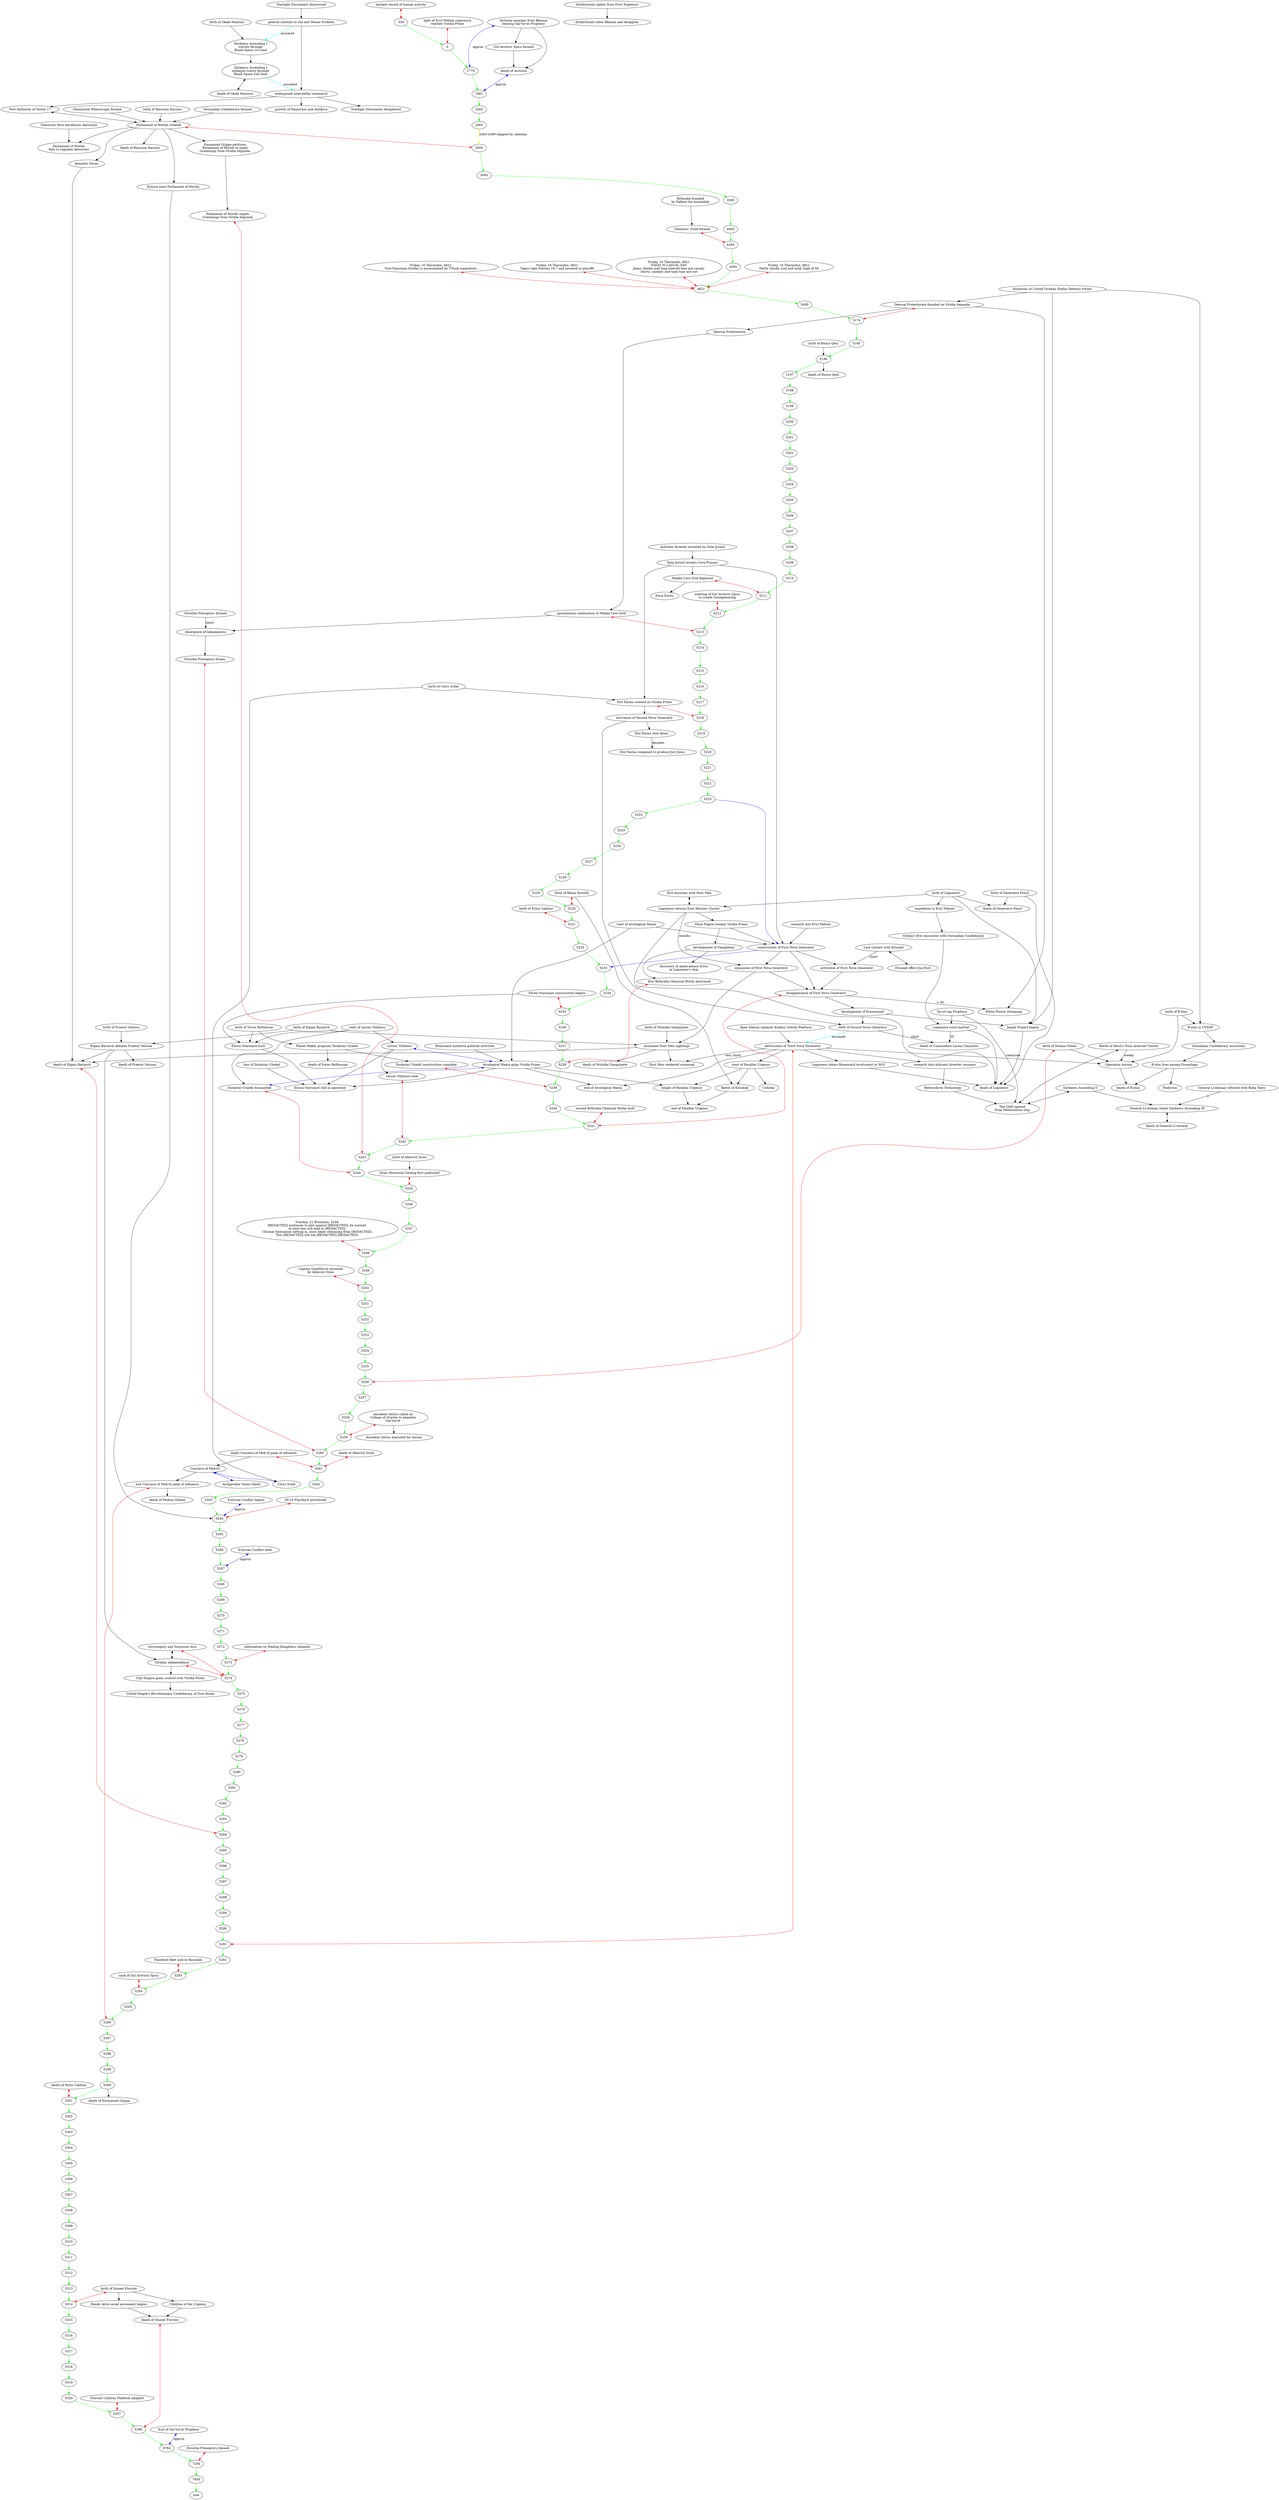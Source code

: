 digraph viridia
{
// specific years mentioned, and all years within interesting ranges
-550->0->1779->1861->2462->2463 [color="green"]
2463->2500 [dir="both" color="yellow" label="2463-2499 skipped by calendar"]
2500->3000->3500->4000->4456 [color="green"]
4456->4500->4821->5000->5174->5195 [color="green"]
5195->5196->5197->5198->5199->5200 [color="green"]
5200->5201->5202->5203->5204->5205->5206->5207->5208->5209->5210 [color="green"]
5210->5211->5212->5213->5214->5215->5216->5217->5218->5219->5220 [color="green"]
5220->5221->5222->5223->5224->5225->5226->5227->5228->5229->5230 [color="green"]
5230->5231->5232->5233->5234->5235->5236->5237->5238->5239->5240 [color="green"]
5240->5241->5242->5243->5244->5245->5246->5247->5248->5249->5250 [color="green"]
5250->5251->5252->5253->5254->5255->5256->5257->5258->5259->5260 [color="green"]
5260->5261->5262->5263->5264->5265->5266->5267->5268->5269->5270 [color="green"]
5270->5271->5272->5273->5274->5275->5276->5277->5278->5279->5280 [color="green"]
5280->5281->5282->5283->5284->5285->5286->5287->5288->5289->5290 [color="green"]
5290->5291->5292->5293->5294->5295->5296->5297->5298->5299->5300 [color="green"]
5300->5301->5302->5303->5304->5305->5306->5307->5308->5309->5310 [color="green"]
5310->5311->5312->5313->5314->5315->5316->5317->5318->5319->5320 [color="green"]
5320->5357->5386->6784->7204->7850 [color="green"]

"dest NG3" [label="destruction of Third Nova Generator"]

// [[Welcome]]
"dest NG3" -> "start of Parallax Urgency"
//// Now redundant to say "start is before end"
//"start of Parallax Urgency" -> "end of Parallax Urgency"

// [[Achronic Inverter]]
//// We do know that "Achronic Inverter invented by Dula Jyrexil" comes
//// before "dest NG3" from this article, but from [[Core Process]], we
//// know that it also comes before the First Nova Generator.  Since NG1
//// is before NG3, we choose to simplify our graph by removing the line
//// to NG3, as it (now) provides no useful additional information.

//"Achronic Inverter invented by Dula Jyrexil" -> "dest NG3"
"dest NG3" -> "research into Achronic Inverter resumes" -> "Heterochron Technology"

// [[Adnaimareui]]
"Malika Core Grid destroyed" [label="spontaneous combustion of Malika Core Grid"]
"Deorsai Protectorate" -> "Malika Core Grid destroyed" -> "emergence of Adnaimareui"

// [[Aleworms]]
"Parliament-Aleworms" [label="Parliament of Worlds\nfails to regulate Aleworms"]
"Tomorrow Hive introduces Aleworms" -> "Parliament-Aleworms"
"Parliament of Worlds created" -> "Parliament-Aleworms"

// [[Almnetic Decay]]
//"collapse of Almnetic Empire"
"Almnetic Decay"

// [[Ambivalence Drive]]
"birth of Logomere" -> "Logomere returns from Hermes Cluster" -> "death of Logomere"
"Logomere returns from Hermes Cluster" -> "Mind Plague sweeps Viridia Prime" -> "development of Fangalexia" -> "discovery of Ambivalence Drive\nin Logomere's ship"

// [[Apex Station]]
"Apex Station replaces Exalius Orbital Platform" -> "dest NG3" -> "Operation Aurora"

// [[Arcological Mania]]
"Arcological Mania" [label="Arcological Mania grips Viridia Prime"]
// REVIEW
"Lesser Stillness" -> "Arcological Mania" [dir="both" color="blue"]
// [[Arcological Mania]] references "loss of Duskstar Citadel", but
// [[Duskstar citadel]] refers to it as "Duskstar Citadel dismantled"
"Arcological Mania" -> "Duskstar Citadel dismantled" [dir="both" color="blue"]
"start of Lesser Stillness" -> "Duskstar Citadel dismantled"

"Lesser Stillness" -> "Elsoni Starsnare still in operation"
"Arcological Mania" -> "Elsoni Starsnare still in operation"
"loss of Duskstar Citadel" -> "Elsoni Starsnare still in operation"

// [[Arcturianism]]
"Arcturia emerges" [label="Arcturia emerges from Bkmma\nbearing Gar'tor'at Prophecy"]
"Arcturia emerges" -> "death of Arcturia"

//// Since we now have approximate years for each of these (exact year for
//// dest NG3), we no long need the lines indicating duration

//"Arcturia emerges" -> "dest NG3" [label="~3500" color="blue"]
//"dest NG3" -> "End of Gar'tor'at Prophecy" [label="~1500" color="blue"]
7850 -> "now" [color="green"]

// [[Artifacturals]]
"Artifacturals spliter from First Explorers" -> "Artifacturals enter Bkmma and disappear"

// [[Ascacian Wastes]]

// [[Astrogation]]
"Starlight Documents discovered" -> "general solution to Cat and Mouse Problem" -> "widespread interstellar commerce" -> "Starlight Documents deciphered"
"widespread interstellar commerce" -> "growth of Naulochos and Antikyra"
"widespread interstellar commerce" -> "Port Authority of Sector 17"

######


// [[B'shin]]
"formation of United Viridian Stellar Defense Forces" -> "B'shin in UVSDF"
"birth of B'shin" -> "B'shin in UVSDF" -> "Vermailian Confederacy incursions" -> "B'shin lives among Greenlings" -> "death of B'shin"
"B'shin lives among Greenlings" -> "Flodyrion"

// [[Baba Tears]]
"General Li'shomay infested with Baba Tears"

// [[Elgani Bariarch]]
"Almnetic Decay" -> "death of Elgani Bariarch"
"birth of Praetor Valcosa" -> "Elgani Bariarch debates Praetor Valcosa" -> "death of Praetor Valcosa"
"birth of Elgani Bariarch" -> "Elgani Bariarch debates Praetor Valcosa" -> "death of Elgani Bariarch"
"Elgani Bariarch debates Praetor Valcosa" -> "Viridian independence"

// [[Barometz]]
"Parliament of Worlds created" -> "Emmanuel Grippe petitions\nParliament of Worlds to expel\nGreenlings from Viridia Segunda" -> "Parliament of Worlds expels\nGreenlings from Viridia Segunda"

// [[Battle of Kriinkok]]
"start of Parallax Urgency" -> "Battle of Kriinkok" -> "end of Parallax Urgency"

// [[Bazrahin]]

// [[Voron Belthaszar]]
"birth of Voron Belthaszar" -> "Elsoni Starsnare built" -> "Elsoni Starsnare still in operation"
"Arcological Mania" -> "height of Parallax Urgency"
"start of Parallax Urgency" -> "height of Parallax Urgency" -> "end of Parallax Urgency"

// [[Bkmma]]

// [[Blank Space]]
"Cleft opened" [label="The Cleft opened\nfrom Heterochron ship"]
"Battle of Devil's Nose Asteroid Cluster" -> "Operation Aurora" [label="weeks"]
"Battle of Devil's Nose Asteroid Cluster" -> "Cleft opened" [dir="both"]
"Heterochron Technology" -> "Cleft opened"

// [[Boneozard Initiative]]
"Boneozard Initiative political activities" -> "Arcological Mania"
"start of Arcological Mania" -> "Arcological Mania" -> "end of Arcological Mania"
"start of Arcological Mania" -> "construction of First Nova Generator" -> "disappearance of First Nova Generator"
"dest NG3" -> "end of Arcological Mania"

//// We now have a specific year for "disappearance NG1" and "dest NG3",
//// so we do not need to include the line telling us the time between the
//// two
//"disappearance of First Nova Generator" -> "dest NG3" [label="50"]
"dest NG3" -> "Logomere claims Boneozard involvment in NG3" -> "death of Logomere"

// "theft of NG2" comes from [[Commodore Lucius Claymore]]; we assume that
// First, Second, Third are in order
//// [[Erasermind]] confirms that First NG was before Second NG
//"disappearance of First Nova Generator" -> "theft of Second Nova Generator" [color="cyan" label="assumed"]
"theft of Second Nova Generator" -> "dest NG3" [color="cyan" label="assumed"]

// [[Byforalla]]
"Byforalla founded" [label="Byforalla founded\nby Xafane the Inimitable"]
//// "end of Ctjn Empire" turns out to not be a relevent event
//"Byforalla founded by Xafane the Inimitable" -> "end of Ctjn Empire"

######


// [[Pylus Caldran]]
"birth of Pylus Caldran" -> 5231 [dir="both" color="red"]
"death of Pylus Caldran" -> 5301 [dir="both" color="red"]
//// reporting Caldran's age is redundant with his birth and death year;
//// simplify graph by not including this line
//"birth of Pylus Caldran" -> "death of Pylus Caldran" [label="70"]
"death of Arcturia" -> 1861 [dir="both" label="approx" color="blue"]
//// reporting Caldran's birth occured before dest NG3 is now redundant
//"birth of Pylus Caldran" -> "dest NG3"
//// We have exact dates for these, so reporting 10 years is redundant
//"dest NG3" -> "death of Pylus Caldran" [label="10"]

// as of [[Gul Arcturis Spicu]] we now have an exact year for the sacking
//"sack of Gul Arcturis Spicu" -> "death of Pylus Caldran"

//// via calculating that dest NG3 = "death of Pylus Caldran" - 10 years
"dest NG3" -> 5291 [dir="both" color="red"]
"End of Gar'tor'at Prophecy" -> 6784 [dir="both" label="approx" color="blue"]
"Arcturia emerges" -> 1779 [dir="both" label="approx" color="blue"]
"disappearance of First Nova Generator" -> 5241 [dir="both" color="red"]

// [[Cat and Mouse Problem]]

// [[Chemists' Guild]]
"Byforalla founded" -> "Chemists' Guild formed"
"Chemists' Guild formed" -> 4456 [dir="both" color="red"]
"first Byforalla Chemical Works destroyed" -> 5238 [dir="both" color="red"]
"development of Fangalexia" -> "first Byforalla Chemical Works destroyed"
//// We have specific years for each of these events, so we don't need
//// these lines
//"first Byforalla Chemical Works destroyed" -> "second Byforalla Chemical Works built" -> "Lesser Stillness ends"
"second Byforalla Chemical Works built" -> 5241 [dir="both" color="red"]
"start of Lesser Stillness" -> "Lesser Stillness" -> "Lesser Stillness ends"
"Lesser Stillness ends" -> 5242 [dir="both" color="red"]
//// "end of Ctjn Empire" turns out to not be a relevent event
//"dest NG3" -> "end of Ctjn Empire"

// [[The Cleft]]
"Ta'rot'rag Prophecy" -> "Cleft opened" [label="centuries"]

// [[Commodore Lucius Claymore]]
"birth of Logomere" -> "expedition to Evyl Nebula" -> "Viridia's first encounter with Vermailian Confederacy" -> "Logomere court-martial" -> "death of Logomere"
"Logomere court-martial" -> "death of Commodore Lucius Claymore" [label="35"]
"theft of Second Nova Generator" -> "death of Commodore Lucius Claymore" [label="short"]
"Ta'rot'rag Prophecy"->"Logomere court-martial"

// [[Conclave of Mek'ril]]
// REVIEW
"begin Conclave of Mek'ril peak of influence" -> 5261 [dir="both" color="red"]
"end Conclave of Mek'ril peak of influence" -> 5296 [dir="both" color="red"]
"begin Conclave of Mek'ril peak of influence" -> "Conclave of Mek'ril" -> "end Conclave of Mek'ril peak of influence"

//"Conclave of Mek'ril" -> "Ratan Dutrilik" [dir="both" color="blue"]
"Conclave of Mek'ril" -> "Archprelate Varen Ontoli" [dir="both" color="blue"]
"Conclave of Mek'ril" -> "Cerys Irolat" [dir="both" color="blue"]

// [[Core Process]]
"Achronic Inverter invented by Dula Jyrexil" -> "Dula Jyrexil invents Core Process" -> "construction of First Nova Generator"
"Dula Jyrexil invents Core Process" -> "Eloi Farms created on Viridia Prime"

// [[Crilinka]]
"start of Parallax Urgency" -> "Crilinka"
// REVIEW: implies that Fangalexia, weather correction, Erasermind and Cat
// and Mouse problem occur in Crilinka, which would be after/during
// Parallax Urgency, but most of these were much earlier

// [[Ctjn Empire]]
"Viridian independence" -> "Ctjn Empire gains control over Viridia Prime" -> "United People's Revolutionary Confederacy of Free Rocks"

######


// [[Darkness Ascending]]
"DA-I 1st" [label="Darkness Ascending I\ntravels through\nBlank Space 1st time"]
"DA-I 2nd" [label="Darkness Ascending I\nattempts travel through\nBlank Space 2nd time"]
"birth of Okaki Hontoyo" -> "DA-I 1st" -> "DA-I 2nd"
"DA-I 2nd" -> "death of Okaki Hontoyo" [dir="both"]

"general solution to Cat and Mouse Problem" -> "DA-I 1st" [color="cyan" label="assumed"]
"DA-I 2nd" -> "widespread interstellar commerce" [color="cyan" label="assumed"]

"Darkness Ascending II" -> "Cleft opened" [dir="both"]
"Darkness Ascending II" -> "General Li'shomay steals Darkness Ascending III"
"General Li'shomay infested with Baba Tears" -> "General Li'shomay steals Darkness Ascending III" [label="?"]
"General Li'shomay steals Darkness Ascending III" -> "death of General Li'shomay" [dir="both"]

// [[Deorsai Protectorate]]
"Deorsai Protectorate founded on Viridia Segunda" -> 5174 [dir="both" color="red"]
"Deorsai Protectorate founded on Viridia Segunda" -> "Deorsai Protectorate"
"formation of United Viridian Stellar Defense Forces" -> "Deorsai Protectorate founded on Viridia Segunda" -> "White Flower Dreaming"
"Dula Jyrexil invents Core Process" -> "Malika Core Grid deployed"
"Malika Core Grid deployed" -> 5211 [dir="both" color="red"]
"Malika Core Grid destroyed" -> 5213 [dir="both" color="red"]
//"Malika Core Grid deployed" -> "Malika Core Grid destroyed"
"Malika Core Grid deployed" -> "Nova Entity"
// Text is: "within the next decade" from 5213
5223 -> "construction of First Nova Generator" [color="blue"]
"construction of First Nova Generator" -> 5233 [color="blue"]

// [[Dries Historical Catalog]]
"birth of Alberich Dries" -> "Dries Historical Catalog first published"
"Dries Historical Catalog first published" -> 5245 [dir="both" color="red"]
"death of Alberich Dries" -> 5261 [dir="both" color="red"]
"birth of B'shin" -> "Operation Aurora" -> "death of B'shin"

// [[Druniad]]
"Last contact with Druniad" -> "Druniad offers Jun-fruit" [dir="both"]
"Last contact with Druniad" -> "activation of First Nova Generator" [label="short"]
"construction of First Nova Generator" -> "activation of First Nova Generator" -> "disappearance of First Nova Generator"
"disappearance of First Nova Generator" -> "White Flower Dreaming" [label="> 50"]

// [[Duplicity Paradox]]

// [[Duskstar Citadel]]
"birth of Voron Belthaszar" -> "Planet Maker proposes Duskstar Citadel" -> "death of Voron Belthaszar"
"Planet Maker proposes Duskstar Citadel" -> "Duskstar Citadel construction complete"
"Duskstar Citadel construction complete" -> 5239 [dir="both" color="red"]
"Duskstar Citadel dismantled" -> 5244 [dir="both" color="red"]
"information on Wailing Daughters released" -> 5273 [dir="both" color="red"]

// [[Dust Men]]
"first encouter with Dust Men" -> "Logomere returns from Hermes Cluster" [dir="both"]
"construction of First Nova Generator" -> "expansion of First Nova Generator" -> "disappearance of First Nova Generator"
"Logomere returns from Hermes Cluster" -> "expansion of First Nova Generator" [label="months"]

//// Although Dust Men sightings were blamed on Fangalexia, the blame was
//// unfounded, as the first sightings actually happened before the drug
//// was developed.
// "development of Fangalexia" -> "first encouter with Dust Men" [color="cyan" label="implied"]

"expansion of First Nova Generator" -> "increased Dust Men sightings"
"birth of Mulcifer Sanguinate" -> "increased Dust Men sightings" -> "death of Mulcifer Sanguinate"
"birth of Elgani Bariarch" -> "increased Dust Men sightings" -> "death of Elgani Bariarch"
"dest NG3" -> "Dust Men rendered corporeal" [label="very short"]
"increased Dust Men sightings" -> "Dust Men rendered corporeal"

// [[Ratan Dutrilik]]
"birth of Ratan Dutrilik" -> 5230 [dir="both" color="red"]
"birth of Ratan Dutrilik" -> "Battle of Kriinkok"
//"birth of Ratan Dutrilik" -> "Ratan Dutrilik" -> "death of Ratan Dutrilik"

######


// [[Eloi Farms]]
"Eloi Farms created on Viridia Prime" -> 5218 [dir="both" color="red"]
"birth of Cerys Irolat" -> "Cerys Irolat"
"birth of Cerys Irolat" -> "Eloi Farms created on Viridia Prime"
"activation of Second Nova Generator" -> "theft of Second Nova Generator"
"Eloi Farms created on Viridia Prime" -> "activation of Second Nova Generator" -> "Eloi Farms shut down"
"Eloi Farms shut down" -> "Eloi Farms reopened to produce Juvi Juice" [label="decades"]

// [[Elsoni Starsnare]]
"start of Lesser Stillness" -> "Elsoni Starsnare built"
"birth of Bwiyn Qetz" -> 5196 -> "death of Bwiyn Qetz"
"Elsoni Starsnare construction begins" -> 5235 [dir="both" color="red"]
"Elsoni Starsnare construction begins" -> "Elsoni Starsnare built"

// [[Emancipation Day]]
"Sovereignty and Secession Acts" -> 5274 [dir="both" color="red"]
"death of Elgani Bariarch" -> 5284 [dir="both" color="red"]
"Sovereignty and Secession Acts" -> "Viridian independence" [dir="both"]
"Viridian independence" -> 5274 [dir="both" color="red"]

// [[Endotian Calendar]]
"Parliament of Worlds created" -> 2500 [dir="both" color="red"]
"Port Authority of Sector 17" -> "Parliament of Worlds created" [dir="both"]
"Parliament of Worlds created" -> "Almnetic Decay"
"Vermailian Confederacy formed" -> "Parliament of Worlds created"
"Omniscium Wherescape formed" -> "Parliament of Worlds created"
"birth of Rasuium Rasuios" -> "Parliament of Worlds created" -> "death of Rasuium Rasuios"
// 2463-2499 Years skipped due to switching calendars

// [[Erasermind]]
"disappearance of First Nova Generator" -> "development of Erasermind" -> "theft of Second Nova Generator"
"development of Erasermind" -> "Jaxpel Project begins"
"formation of United Viridian Stellar Defense Forces" -> "Jaxpel Project begins"
// Jaxpel Project appears to be formed during the rise/height of
// Logomere's carer
"birth of Logomere" -> "Jaxpel Project begins" -> "death of Logomere"
"Jaxpel Project begins"

// [[Estyrian Conflict]]
"Parliament of Worlds created" -> "Estyria joins Parliament of Worlds" -> 5264
"Estyrian Conflict begins" -> 5264 [dir="both" label="approx" color="blue"]
"Estyrian Conflict ends" -> 5267 [dir="both" label="approx" color="blue"]

// [[Eudaemonism]]

// [[Evyl Nebula]]
"light of Evyl Nebula supernova\nreaches Viridia Prime" -> 0 [dir="both" color="red"]
"research into Evyl Nebula" -> "construction of First Nova Generator"

######


// [[Face of Hirith]]

// [[Fangalexia]]
"Mind Plague sweeps Viridia Prime" -> "construction of First Nova Generator"

// [[Duneel Fiorsite]]
"birth of Duneel Fiorsite" -> 5314 [dir="both" color="red"]
"death of Duneel Fiorsite" -> 5386 [dir="both" color="red"]
"Fiorsite Uniform Platform adopted" -> 5357 [dir="both" color="red"]
"birth of Duneel Fiorsite" -> "Hands Alive social movement begins" -> "death of Duneel Fiorsite"
"birth of Duneel Fiorsite" -> "Children of the Urgency" -> "death of Duneel Fiorsite"

// [[First Explorers]]
"earliest record of human activity" -> -550 [dir="both" color="red"]
"Captain Goodthrust invented\nby Alberich Dries" -> 5250 [dir="both" color="red"]

// [[Flarebird]]
"SF-19 Flarebird introduced" -> 5264 [dir="both" color="red"]
"Flarebird fleet sold to Bazrahin" -> 5293 [dir="both" color="red"]

// [[Flodyrion]]

// [[Genevieve Floyd]]
"birth of Genevieve Floyd" -> "death of Genevieve Floyd"
"birth of Genevieve Floyd" -> "death of Logomere"
"birth of Logomere" -> "death of Genevieve Floyd"

// [[Forsithe Preceptors]]
// text says "after deosai protectorate collapsed", but we know that event
// as "emergence of the Adnaimareui"
"Forsithe Preceptors formed" -> "emergence of Adnaimareui" [label="short"]
"emergence of Adnaimareui" -> "Forsithe Preceptors frozen"
"Forsithe Preceptors frozen" -> 5260 [dir="both" color="red"]
"Forsithe Preceptors thawed" -> 7204 [dir="both" color="red"]

######


// [[Gar'tor'at Prophecy]]
"Friday, 16 Thermidor, 4821\nPartly cloudy, cool and mild, high of 58" -> 4821 [dir="both" color="red"]
"Friday, 16 Thermidor, 4821\nVice-Chairman Ossifay is assassinated by T'ltssk separatists" -> 4821 [dir="both" color="red"]
"Friday, 16 Thermidor, 4821\nTigers take Falcons 16-7 and proceed to playoffs" -> 4821 [dir="both" color="red"]
"Friday, 16 Thermidor, 4821\nTODAY IS CASUAL DAY.\nJeans, khakis and long-sleeved tees are casual;\nshorts, sandals and tank tops are not" -> 4821 [dir="both" color="red"]

"Tuesday, 21 Brumaire, 5248.\n[REDACTED] continues to plot against [REDACTED]; be warned.\nIn time this will lead to [REDACTED].\nChronal dislocation setting in, most likely stemming from [REDACTED].\nThis [REDACTED] will not [REDACTED] [REDACTED]." -> 5248 [dir="both" color="red"]

"clerics protest" [label="dissident clerics called on\nCollege of Oracles to abandon\nGar'tor'at"]
"clerics protest" -> 5259 [dir="both" color="red"]
"clerics protest" -> "dissident clerics executed for heresy"

// [[Genegineering]]
"meeting of Gul Arcturis Spicu\nto create Genegineering" -> 5212 [dir="both" color="red"]

// [[Yeohna Gilean]]
"birth of Yeohna Gilean" -> 5256 [dir="both" color="red"]
"birth of Yeohna Gilean" -> "Operation Aurora"
"end Conclave of Mek'ril peak of influence" -> "death of Yeohna Gillean"

//[[Greenlings]]
// article not yet written

// [[Emmanuel Grippe]]
"Parliament of Worlds expels\nGreenlings from Viridia Segunda" -> 5243 [dir="both" color="red"]
5300 -> "death of Emmanuel Grippe"

// [[Gul Arcturis Spicu]]
"sack of Gul Arcturis Spicu" -> 5294 [dir="both" color="red"]
"Arcturia emerges" -> "Gul Arcturis Spicu formed" -> "death of Arcturia"

}
